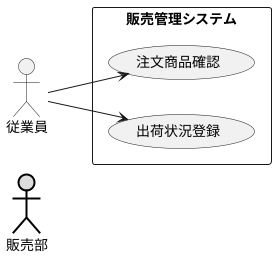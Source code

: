 @startuml 演習2-5
    left to right direction
    actor 販売部 #DDDDDD;line:black;line.bold;
    rectangle 販売管理システム{
        usecase 注文商品確認 as confirm
        usecase 出荷状況登録 as register
    }
    従業員 --> confirm
    従業員 --> register
@enduml